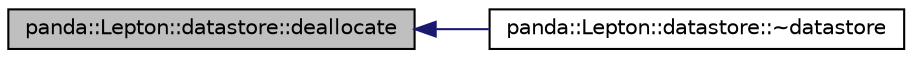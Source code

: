 digraph G
{
  edge [fontname="Helvetica",fontsize="10",labelfontname="Helvetica",labelfontsize="10"];
  node [fontname="Helvetica",fontsize="10",shape=record];
  rankdir=LR;
  Node1 [label="panda::Lepton::datastore::deallocate",height=0.2,width=0.4,color="black", fillcolor="grey75", style="filled" fontcolor="black"];
  Node1 -> Node2 [dir=back,color="midnightblue",fontsize="10",style="solid"];
  Node2 [label="panda::Lepton::datastore::~datastore",height=0.2,width=0.4,color="black", fillcolor="white", style="filled",URL="$structpanda_1_1Lepton_1_1datastore.html#aded63fdccd7551ae16f99adbd29afb82"];
}
